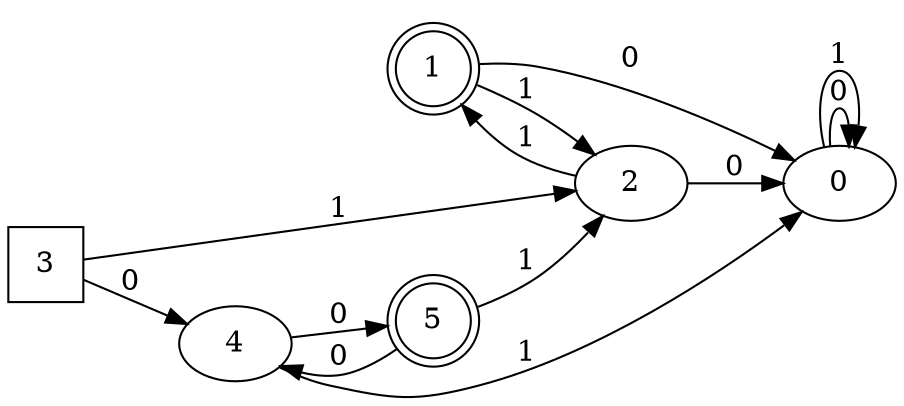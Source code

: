 digraph G {
	rankdir=LR;
	0->0[ label=0 ];
	0->0[ label=1 ];
	1->0[ label=0 ];
	1->2[ label=1 ];
	3->4[ label=0 ];
	3->2[ label=1 ];
	4->5[ label=0 ];
	4->0[ label=1 ];
	2->0[ label=0 ];
	2->1[ label=1 ];
	5->4[ label=0 ];
	5->2[ label=1 ];
	0;
	1 [ shape=doublecircle ];
	2;
	3 [ shape=square ];
	4;
	5 [ shape=doublecircle ];

}

